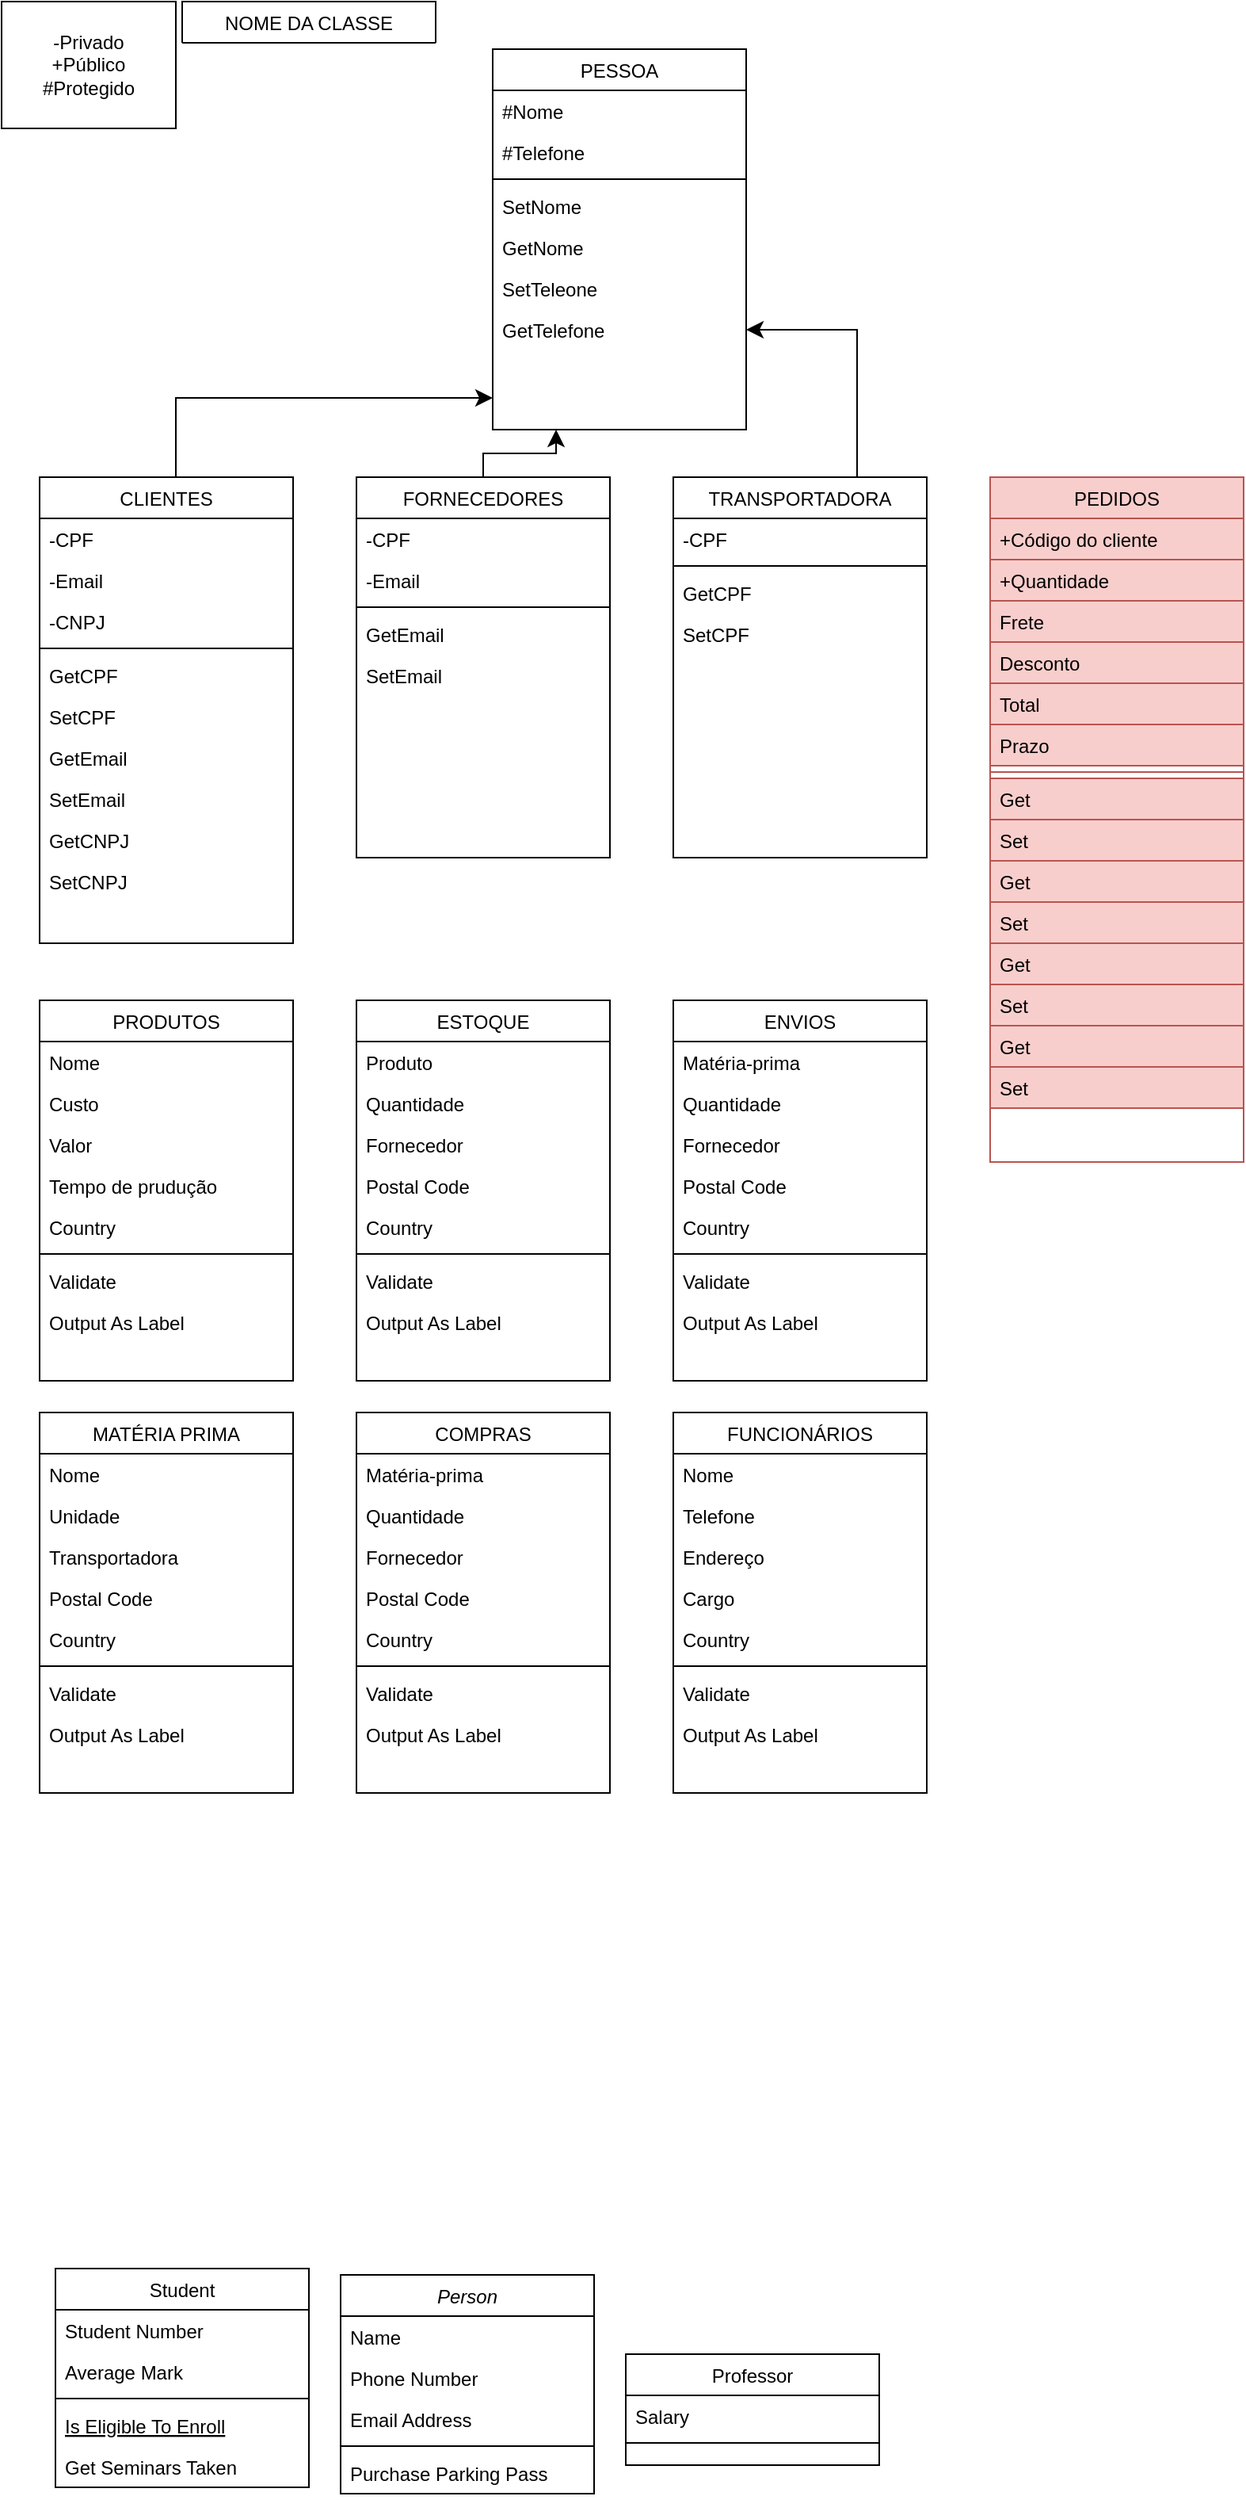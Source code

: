 <mxfile version="24.5.5" type="device">
  <diagram id="C5RBs43oDa-KdzZeNtuy" name="Page-1">
    <mxGraphModel dx="1434" dy="1951" grid="1" gridSize="10" guides="1" tooltips="1" connect="1" arrows="1" fold="1" page="1" pageScale="1" pageWidth="827" pageHeight="1169" math="0" shadow="0">
      <root>
        <mxCell id="WIyWlLk6GJQsqaUBKTNV-0" />
        <mxCell id="WIyWlLk6GJQsqaUBKTNV-1" parent="WIyWlLk6GJQsqaUBKTNV-0" />
        <mxCell id="zkfFHV4jXpPFQw0GAbJ--0" value="Person" style="swimlane;fontStyle=2;align=center;verticalAlign=top;childLayout=stackLayout;horizontal=1;startSize=26;horizontalStack=0;resizeParent=1;resizeLast=0;collapsible=1;marginBottom=0;rounded=0;shadow=0;strokeWidth=1;" parent="WIyWlLk6GJQsqaUBKTNV-1" vertex="1">
          <mxGeometry x="224" y="274" width="160" height="138" as="geometry">
            <mxRectangle x="230" y="140" width="160" height="26" as="alternateBounds" />
          </mxGeometry>
        </mxCell>
        <mxCell id="zkfFHV4jXpPFQw0GAbJ--1" value="Name" style="text;align=left;verticalAlign=top;spacingLeft=4;spacingRight=4;overflow=hidden;rotatable=0;points=[[0,0.5],[1,0.5]];portConstraint=eastwest;" parent="zkfFHV4jXpPFQw0GAbJ--0" vertex="1">
          <mxGeometry y="26" width="160" height="26" as="geometry" />
        </mxCell>
        <mxCell id="zkfFHV4jXpPFQw0GAbJ--2" value="Phone Number" style="text;align=left;verticalAlign=top;spacingLeft=4;spacingRight=4;overflow=hidden;rotatable=0;points=[[0,0.5],[1,0.5]];portConstraint=eastwest;rounded=0;shadow=0;html=0;" parent="zkfFHV4jXpPFQw0GAbJ--0" vertex="1">
          <mxGeometry y="52" width="160" height="26" as="geometry" />
        </mxCell>
        <mxCell id="zkfFHV4jXpPFQw0GAbJ--3" value="Email Address" style="text;align=left;verticalAlign=top;spacingLeft=4;spacingRight=4;overflow=hidden;rotatable=0;points=[[0,0.5],[1,0.5]];portConstraint=eastwest;rounded=0;shadow=0;html=0;" parent="zkfFHV4jXpPFQw0GAbJ--0" vertex="1">
          <mxGeometry y="78" width="160" height="26" as="geometry" />
        </mxCell>
        <mxCell id="zkfFHV4jXpPFQw0GAbJ--4" value="" style="line;html=1;strokeWidth=1;align=left;verticalAlign=middle;spacingTop=-1;spacingLeft=3;spacingRight=3;rotatable=0;labelPosition=right;points=[];portConstraint=eastwest;" parent="zkfFHV4jXpPFQw0GAbJ--0" vertex="1">
          <mxGeometry y="104" width="160" height="8" as="geometry" />
        </mxCell>
        <mxCell id="zkfFHV4jXpPFQw0GAbJ--5" value="Purchase Parking Pass" style="text;align=left;verticalAlign=top;spacingLeft=4;spacingRight=4;overflow=hidden;rotatable=0;points=[[0,0.5],[1,0.5]];portConstraint=eastwest;" parent="zkfFHV4jXpPFQw0GAbJ--0" vertex="1">
          <mxGeometry y="112" width="160" height="26" as="geometry" />
        </mxCell>
        <mxCell id="zkfFHV4jXpPFQw0GAbJ--6" value="Student" style="swimlane;fontStyle=0;align=center;verticalAlign=top;childLayout=stackLayout;horizontal=1;startSize=26;horizontalStack=0;resizeParent=1;resizeLast=0;collapsible=1;marginBottom=0;rounded=0;shadow=0;strokeWidth=1;" parent="WIyWlLk6GJQsqaUBKTNV-1" vertex="1">
          <mxGeometry x="44" y="270" width="160" height="138" as="geometry">
            <mxRectangle x="130" y="380" width="160" height="26" as="alternateBounds" />
          </mxGeometry>
        </mxCell>
        <mxCell id="zkfFHV4jXpPFQw0GAbJ--7" value="Student Number" style="text;align=left;verticalAlign=top;spacingLeft=4;spacingRight=4;overflow=hidden;rotatable=0;points=[[0,0.5],[1,0.5]];portConstraint=eastwest;" parent="zkfFHV4jXpPFQw0GAbJ--6" vertex="1">
          <mxGeometry y="26" width="160" height="26" as="geometry" />
        </mxCell>
        <mxCell id="zkfFHV4jXpPFQw0GAbJ--8" value="Average Mark" style="text;align=left;verticalAlign=top;spacingLeft=4;spacingRight=4;overflow=hidden;rotatable=0;points=[[0,0.5],[1,0.5]];portConstraint=eastwest;rounded=0;shadow=0;html=0;" parent="zkfFHV4jXpPFQw0GAbJ--6" vertex="1">
          <mxGeometry y="52" width="160" height="26" as="geometry" />
        </mxCell>
        <mxCell id="zkfFHV4jXpPFQw0GAbJ--9" value="" style="line;html=1;strokeWidth=1;align=left;verticalAlign=middle;spacingTop=-1;spacingLeft=3;spacingRight=3;rotatable=0;labelPosition=right;points=[];portConstraint=eastwest;" parent="zkfFHV4jXpPFQw0GAbJ--6" vertex="1">
          <mxGeometry y="78" width="160" height="8" as="geometry" />
        </mxCell>
        <mxCell id="zkfFHV4jXpPFQw0GAbJ--10" value="Is Eligible To Enroll" style="text;align=left;verticalAlign=top;spacingLeft=4;spacingRight=4;overflow=hidden;rotatable=0;points=[[0,0.5],[1,0.5]];portConstraint=eastwest;fontStyle=4" parent="zkfFHV4jXpPFQw0GAbJ--6" vertex="1">
          <mxGeometry y="86" width="160" height="26" as="geometry" />
        </mxCell>
        <mxCell id="zkfFHV4jXpPFQw0GAbJ--11" value="Get Seminars Taken" style="text;align=left;verticalAlign=top;spacingLeft=4;spacingRight=4;overflow=hidden;rotatable=0;points=[[0,0.5],[1,0.5]];portConstraint=eastwest;" parent="zkfFHV4jXpPFQw0GAbJ--6" vertex="1">
          <mxGeometry y="112" width="160" height="26" as="geometry" />
        </mxCell>
        <mxCell id="zkfFHV4jXpPFQw0GAbJ--13" value="Professor" style="swimlane;fontStyle=0;align=center;verticalAlign=top;childLayout=stackLayout;horizontal=1;startSize=26;horizontalStack=0;resizeParent=1;resizeLast=0;collapsible=1;marginBottom=0;rounded=0;shadow=0;strokeWidth=1;" parent="WIyWlLk6GJQsqaUBKTNV-1" vertex="1">
          <mxGeometry x="404" y="324" width="160" height="70" as="geometry">
            <mxRectangle x="340" y="380" width="170" height="26" as="alternateBounds" />
          </mxGeometry>
        </mxCell>
        <mxCell id="zkfFHV4jXpPFQw0GAbJ--14" value="Salary" style="text;align=left;verticalAlign=top;spacingLeft=4;spacingRight=4;overflow=hidden;rotatable=0;points=[[0,0.5],[1,0.5]];portConstraint=eastwest;" parent="zkfFHV4jXpPFQw0GAbJ--13" vertex="1">
          <mxGeometry y="26" width="160" height="26" as="geometry" />
        </mxCell>
        <mxCell id="zkfFHV4jXpPFQw0GAbJ--15" value="" style="line;html=1;strokeWidth=1;align=left;verticalAlign=middle;spacingTop=-1;spacingLeft=3;spacingRight=3;rotatable=0;labelPosition=right;points=[];portConstraint=eastwest;" parent="zkfFHV4jXpPFQw0GAbJ--13" vertex="1">
          <mxGeometry y="52" width="160" height="8" as="geometry" />
        </mxCell>
        <mxCell id="zkfFHV4jXpPFQw0GAbJ--17" value="CLIENTES" style="swimlane;fontStyle=0;align=center;verticalAlign=top;childLayout=stackLayout;horizontal=1;startSize=26;horizontalStack=0;resizeParent=1;resizeLast=0;collapsible=1;marginBottom=0;rounded=0;shadow=0;strokeWidth=1;" parent="WIyWlLk6GJQsqaUBKTNV-1" vertex="1">
          <mxGeometry x="34" y="-860" width="160" height="294" as="geometry">
            <mxRectangle x="44" y="-860" width="160" height="26" as="alternateBounds" />
          </mxGeometry>
        </mxCell>
        <mxCell id="zkfFHV4jXpPFQw0GAbJ--18" value="-CPF" style="text;align=left;verticalAlign=top;spacingLeft=4;spacingRight=4;overflow=hidden;rotatable=0;points=[[0,0.5],[1,0.5]];portConstraint=eastwest;" parent="zkfFHV4jXpPFQw0GAbJ--17" vertex="1">
          <mxGeometry y="26" width="160" height="26" as="geometry" />
        </mxCell>
        <mxCell id="zkfFHV4jXpPFQw0GAbJ--21" value="-Email" style="text;align=left;verticalAlign=top;spacingLeft=4;spacingRight=4;overflow=hidden;rotatable=0;points=[[0,0.5],[1,0.5]];portConstraint=eastwest;rounded=0;shadow=0;html=0;" parent="zkfFHV4jXpPFQw0GAbJ--17" vertex="1">
          <mxGeometry y="52" width="160" height="26" as="geometry" />
        </mxCell>
        <mxCell id="TMDbQo54YdMrXsF1f6q1-0" value="-CNPJ" style="text;align=left;verticalAlign=top;spacingLeft=4;spacingRight=4;overflow=hidden;rotatable=0;points=[[0,0.5],[1,0.5]];portConstraint=eastwest;" vertex="1" parent="zkfFHV4jXpPFQw0GAbJ--17">
          <mxGeometry y="78" width="160" height="26" as="geometry" />
        </mxCell>
        <mxCell id="zkfFHV4jXpPFQw0GAbJ--23" value="" style="line;html=1;strokeWidth=1;align=left;verticalAlign=middle;spacingTop=-1;spacingLeft=3;spacingRight=3;rotatable=0;labelPosition=right;points=[];portConstraint=eastwest;" parent="zkfFHV4jXpPFQw0GAbJ--17" vertex="1">
          <mxGeometry y="104" width="160" height="8" as="geometry" />
        </mxCell>
        <mxCell id="zkfFHV4jXpPFQw0GAbJ--24" value="GetCPF" style="text;align=left;verticalAlign=top;spacingLeft=4;spacingRight=4;overflow=hidden;rotatable=0;points=[[0,0.5],[1,0.5]];portConstraint=eastwest;" parent="zkfFHV4jXpPFQw0GAbJ--17" vertex="1">
          <mxGeometry y="112" width="160" height="26" as="geometry" />
        </mxCell>
        <mxCell id="TMDbQo54YdMrXsF1f6q1-1" value="SetCPF" style="text;align=left;verticalAlign=top;spacingLeft=4;spacingRight=4;overflow=hidden;rotatable=0;points=[[0,0.5],[1,0.5]];portConstraint=eastwest;" vertex="1" parent="zkfFHV4jXpPFQw0GAbJ--17">
          <mxGeometry y="138" width="160" height="26" as="geometry" />
        </mxCell>
        <mxCell id="TMDbQo54YdMrXsF1f6q1-2" value="GetEmail" style="text;align=left;verticalAlign=top;spacingLeft=4;spacingRight=4;overflow=hidden;rotatable=0;points=[[0,0.5],[1,0.5]];portConstraint=eastwest;" vertex="1" parent="zkfFHV4jXpPFQw0GAbJ--17">
          <mxGeometry y="164" width="160" height="26" as="geometry" />
        </mxCell>
        <mxCell id="TMDbQo54YdMrXsF1f6q1-3" value="SetEmail" style="text;align=left;verticalAlign=top;spacingLeft=4;spacingRight=4;overflow=hidden;rotatable=0;points=[[0,0.5],[1,0.5]];portConstraint=eastwest;" vertex="1" parent="zkfFHV4jXpPFQw0GAbJ--17">
          <mxGeometry y="190" width="160" height="26" as="geometry" />
        </mxCell>
        <mxCell id="TMDbQo54YdMrXsF1f6q1-5" value="GetCNPJ" style="text;align=left;verticalAlign=top;spacingLeft=4;spacingRight=4;overflow=hidden;rotatable=0;points=[[0,0.5],[1,0.5]];portConstraint=eastwest;" vertex="1" parent="zkfFHV4jXpPFQw0GAbJ--17">
          <mxGeometry y="216" width="160" height="26" as="geometry" />
        </mxCell>
        <mxCell id="TMDbQo54YdMrXsF1f6q1-6" value="SetCNPJ" style="text;align=left;verticalAlign=top;spacingLeft=4;spacingRight=4;overflow=hidden;rotatable=0;points=[[0,0.5],[1,0.5]];portConstraint=eastwest;" vertex="1" parent="zkfFHV4jXpPFQw0GAbJ--17">
          <mxGeometry y="242" width="160" height="26" as="geometry" />
        </mxCell>
        <mxCell id="bzeuxswG68OO9ZRUgIfh-0" value="FORNECEDORES" style="swimlane;fontStyle=0;align=center;verticalAlign=top;childLayout=stackLayout;horizontal=1;startSize=26;horizontalStack=0;resizeParent=1;resizeLast=0;collapsible=1;marginBottom=0;rounded=0;shadow=0;strokeWidth=1;" parent="WIyWlLk6GJQsqaUBKTNV-1" vertex="1">
          <mxGeometry x="234" y="-860" width="160" height="240" as="geometry">
            <mxRectangle x="234" y="-860" width="160" height="26" as="alternateBounds" />
          </mxGeometry>
        </mxCell>
        <mxCell id="bzeuxswG68OO9ZRUgIfh-1" value="-CPF" style="text;align=left;verticalAlign=top;spacingLeft=4;spacingRight=4;overflow=hidden;rotatable=0;points=[[0,0.5],[1,0.5]];portConstraint=eastwest;" parent="bzeuxswG68OO9ZRUgIfh-0" vertex="1">
          <mxGeometry y="26" width="160" height="26" as="geometry" />
        </mxCell>
        <mxCell id="bzeuxswG68OO9ZRUgIfh-3" value="-Email" style="text;align=left;verticalAlign=top;spacingLeft=4;spacingRight=4;overflow=hidden;rotatable=0;points=[[0,0.5],[1,0.5]];portConstraint=eastwest;rounded=0;shadow=0;html=0;" parent="bzeuxswG68OO9ZRUgIfh-0" vertex="1">
          <mxGeometry y="52" width="160" height="26" as="geometry" />
        </mxCell>
        <mxCell id="bzeuxswG68OO9ZRUgIfh-6" value="" style="line;html=1;strokeWidth=1;align=left;verticalAlign=middle;spacingTop=-1;spacingLeft=3;spacingRight=3;rotatable=0;labelPosition=right;points=[];portConstraint=eastwest;" parent="bzeuxswG68OO9ZRUgIfh-0" vertex="1">
          <mxGeometry y="78" width="160" height="8" as="geometry" />
        </mxCell>
        <mxCell id="TMDbQo54YdMrXsF1f6q1-10" value="GetEmail" style="text;align=left;verticalAlign=top;spacingLeft=4;spacingRight=4;overflow=hidden;rotatable=0;points=[[0,0.5],[1,0.5]];portConstraint=eastwest;" vertex="1" parent="bzeuxswG68OO9ZRUgIfh-0">
          <mxGeometry y="86" width="160" height="26" as="geometry" />
        </mxCell>
        <mxCell id="TMDbQo54YdMrXsF1f6q1-9" value="SetEmail" style="text;align=left;verticalAlign=top;spacingLeft=4;spacingRight=4;overflow=hidden;rotatable=0;points=[[0,0.5],[1,0.5]];portConstraint=eastwest;" vertex="1" parent="bzeuxswG68OO9ZRUgIfh-0">
          <mxGeometry y="112" width="160" height="26" as="geometry" />
        </mxCell>
        <mxCell id="bzeuxswG68OO9ZRUgIfh-9" value="TRANSPORTADORA" style="swimlane;fontStyle=0;align=center;verticalAlign=top;childLayout=stackLayout;horizontal=1;startSize=26;horizontalStack=0;resizeParent=1;resizeLast=0;collapsible=1;marginBottom=0;rounded=0;shadow=0;strokeWidth=1;" parent="WIyWlLk6GJQsqaUBKTNV-1" vertex="1">
          <mxGeometry x="434" y="-860" width="160" height="240" as="geometry">
            <mxRectangle x="434" y="-860" width="160" height="26" as="alternateBounds" />
          </mxGeometry>
        </mxCell>
        <mxCell id="bzeuxswG68OO9ZRUgIfh-10" value="-CPF" style="text;align=left;verticalAlign=top;spacingLeft=4;spacingRight=4;overflow=hidden;rotatable=0;points=[[0,0.5],[1,0.5]];portConstraint=eastwest;" parent="bzeuxswG68OO9ZRUgIfh-9" vertex="1">
          <mxGeometry y="26" width="160" height="26" as="geometry" />
        </mxCell>
        <mxCell id="bzeuxswG68OO9ZRUgIfh-15" value="" style="line;html=1;strokeWidth=1;align=left;verticalAlign=middle;spacingTop=-1;spacingLeft=3;spacingRight=3;rotatable=0;labelPosition=right;points=[];portConstraint=eastwest;" parent="bzeuxswG68OO9ZRUgIfh-9" vertex="1">
          <mxGeometry y="52" width="160" height="8" as="geometry" />
        </mxCell>
        <mxCell id="TMDbQo54YdMrXsF1f6q1-8" value="GetCPF" style="text;align=left;verticalAlign=top;spacingLeft=4;spacingRight=4;overflow=hidden;rotatable=0;points=[[0,0.5],[1,0.5]];portConstraint=eastwest;" vertex="1" parent="bzeuxswG68OO9ZRUgIfh-9">
          <mxGeometry y="60" width="160" height="26" as="geometry" />
        </mxCell>
        <mxCell id="TMDbQo54YdMrXsF1f6q1-7" value="SetCPF" style="text;align=left;verticalAlign=top;spacingLeft=4;spacingRight=4;overflow=hidden;rotatable=0;points=[[0,0.5],[1,0.5]];portConstraint=eastwest;" vertex="1" parent="bzeuxswG68OO9ZRUgIfh-9">
          <mxGeometry y="86" width="160" height="26" as="geometry" />
        </mxCell>
        <mxCell id="bzeuxswG68OO9ZRUgIfh-18" value="PEDIDOS" style="swimlane;fontStyle=0;align=center;verticalAlign=top;childLayout=stackLayout;horizontal=1;startSize=26;horizontalStack=0;resizeParent=1;resizeLast=0;collapsible=1;marginBottom=0;rounded=0;shadow=0;strokeWidth=1;fillColor=#f8cecc;strokeColor=#b85450;" parent="WIyWlLk6GJQsqaUBKTNV-1" vertex="1">
          <mxGeometry x="634" y="-860" width="160" height="432" as="geometry">
            <mxRectangle x="634" y="-860" width="160" height="26" as="alternateBounds" />
          </mxGeometry>
        </mxCell>
        <mxCell id="bzeuxswG68OO9ZRUgIfh-19" value="+Código do cliente" style="text;align=left;verticalAlign=top;spacingLeft=4;spacingRight=4;overflow=hidden;rotatable=0;points=[[0,0.5],[1,0.5]];portConstraint=eastwest;fillColor=#f8cecc;strokeColor=#b85450;" parent="bzeuxswG68OO9ZRUgIfh-18" vertex="1">
          <mxGeometry y="26" width="160" height="26" as="geometry" />
        </mxCell>
        <mxCell id="bzeuxswG68OO9ZRUgIfh-20" value="+Quantidade" style="text;align=left;verticalAlign=top;spacingLeft=4;spacingRight=4;overflow=hidden;rotatable=0;points=[[0,0.5],[1,0.5]];portConstraint=eastwest;rounded=0;shadow=0;html=0;fillColor=#f8cecc;strokeColor=#b85450;" parent="bzeuxswG68OO9ZRUgIfh-18" vertex="1">
          <mxGeometry y="52" width="160" height="26" as="geometry" />
        </mxCell>
        <mxCell id="bzeuxswG68OO9ZRUgIfh-21" value="Frete" style="text;align=left;verticalAlign=top;spacingLeft=4;spacingRight=4;overflow=hidden;rotatable=0;points=[[0,0.5],[1,0.5]];portConstraint=eastwest;rounded=0;shadow=0;html=0;fillColor=#f8cecc;strokeColor=#b85450;" parent="bzeuxswG68OO9ZRUgIfh-18" vertex="1">
          <mxGeometry y="78" width="160" height="26" as="geometry" />
        </mxCell>
        <mxCell id="bzeuxswG68OO9ZRUgIfh-22" value="Desconto" style="text;align=left;verticalAlign=top;spacingLeft=4;spacingRight=4;overflow=hidden;rotatable=0;points=[[0,0.5],[1,0.5]];portConstraint=eastwest;rounded=0;shadow=0;html=0;fillColor=#f8cecc;strokeColor=#b85450;" parent="bzeuxswG68OO9ZRUgIfh-18" vertex="1">
          <mxGeometry y="104" width="160" height="26" as="geometry" />
        </mxCell>
        <mxCell id="bzeuxswG68OO9ZRUgIfh-23" value="Total" style="text;align=left;verticalAlign=top;spacingLeft=4;spacingRight=4;overflow=hidden;rotatable=0;points=[[0,0.5],[1,0.5]];portConstraint=eastwest;rounded=0;shadow=0;html=0;fillColor=#f8cecc;strokeColor=#b85450;" parent="bzeuxswG68OO9ZRUgIfh-18" vertex="1">
          <mxGeometry y="130" width="160" height="26" as="geometry" />
        </mxCell>
        <mxCell id="bzeuxswG68OO9ZRUgIfh-81" value="Prazo" style="text;align=left;verticalAlign=top;spacingLeft=4;spacingRight=4;overflow=hidden;rotatable=0;points=[[0,0.5],[1,0.5]];portConstraint=eastwest;rounded=0;shadow=0;html=0;fillColor=#f8cecc;strokeColor=#b85450;" parent="bzeuxswG68OO9ZRUgIfh-18" vertex="1">
          <mxGeometry y="156" width="160" height="26" as="geometry" />
        </mxCell>
        <mxCell id="TMDbQo54YdMrXsF1f6q1-11" value="" style="line;html=1;strokeWidth=1;align=left;verticalAlign=middle;spacingTop=-1;spacingLeft=3;spacingRight=3;rotatable=0;labelPosition=right;points=[];portConstraint=eastwest;fillColor=#f8cecc;strokeColor=#b85450;" vertex="1" parent="bzeuxswG68OO9ZRUgIfh-18">
          <mxGeometry y="182" width="160" height="8" as="geometry" />
        </mxCell>
        <mxCell id="TMDbQo54YdMrXsF1f6q1-18" value="Get" style="text;align=left;verticalAlign=top;spacingLeft=4;spacingRight=4;overflow=hidden;rotatable=0;points=[[0,0.5],[1,0.5]];portConstraint=eastwest;fillColor=#f8cecc;strokeColor=#b85450;" vertex="1" parent="bzeuxswG68OO9ZRUgIfh-18">
          <mxGeometry y="190" width="160" height="26" as="geometry" />
        </mxCell>
        <mxCell id="TMDbQo54YdMrXsF1f6q1-17" value="Set" style="text;align=left;verticalAlign=top;spacingLeft=4;spacingRight=4;overflow=hidden;rotatable=0;points=[[0,0.5],[1,0.5]];portConstraint=eastwest;fillColor=#f8cecc;strokeColor=#b85450;" vertex="1" parent="bzeuxswG68OO9ZRUgIfh-18">
          <mxGeometry y="216" width="160" height="26" as="geometry" />
        </mxCell>
        <mxCell id="TMDbQo54YdMrXsF1f6q1-16" value="Get" style="text;align=left;verticalAlign=top;spacingLeft=4;spacingRight=4;overflow=hidden;rotatable=0;points=[[0,0.5],[1,0.5]];portConstraint=eastwest;fillColor=#f8cecc;strokeColor=#b85450;" vertex="1" parent="bzeuxswG68OO9ZRUgIfh-18">
          <mxGeometry y="242" width="160" height="26" as="geometry" />
        </mxCell>
        <mxCell id="TMDbQo54YdMrXsF1f6q1-15" value="Set" style="text;align=left;verticalAlign=top;spacingLeft=4;spacingRight=4;overflow=hidden;rotatable=0;points=[[0,0.5],[1,0.5]];portConstraint=eastwest;fillColor=#f8cecc;strokeColor=#b85450;" vertex="1" parent="bzeuxswG68OO9ZRUgIfh-18">
          <mxGeometry y="268" width="160" height="26" as="geometry" />
        </mxCell>
        <mxCell id="TMDbQo54YdMrXsF1f6q1-14" value="Get" style="text;align=left;verticalAlign=top;spacingLeft=4;spacingRight=4;overflow=hidden;rotatable=0;points=[[0,0.5],[1,0.5]];portConstraint=eastwest;fillColor=#f8cecc;strokeColor=#b85450;" vertex="1" parent="bzeuxswG68OO9ZRUgIfh-18">
          <mxGeometry y="294" width="160" height="26" as="geometry" />
        </mxCell>
        <mxCell id="TMDbQo54YdMrXsF1f6q1-13" value="Set" style="text;align=left;verticalAlign=top;spacingLeft=4;spacingRight=4;overflow=hidden;rotatable=0;points=[[0,0.5],[1,0.5]];portConstraint=eastwest;fillColor=#f8cecc;strokeColor=#b85450;" vertex="1" parent="bzeuxswG68OO9ZRUgIfh-18">
          <mxGeometry y="320" width="160" height="26" as="geometry" />
        </mxCell>
        <mxCell id="TMDbQo54YdMrXsF1f6q1-12" value="Get" style="text;align=left;verticalAlign=top;spacingLeft=4;spacingRight=4;overflow=hidden;rotatable=0;points=[[0,0.5],[1,0.5]];portConstraint=eastwest;fillColor=#f8cecc;strokeColor=#b85450;" vertex="1" parent="bzeuxswG68OO9ZRUgIfh-18">
          <mxGeometry y="346" width="160" height="26" as="geometry" />
        </mxCell>
        <mxCell id="TMDbQo54YdMrXsF1f6q1-19" value="Set" style="text;align=left;verticalAlign=top;spacingLeft=4;spacingRight=4;overflow=hidden;rotatable=0;points=[[0,0.5],[1,0.5]];portConstraint=eastwest;fillColor=#f8cecc;strokeColor=#b85450;" vertex="1" parent="bzeuxswG68OO9ZRUgIfh-18">
          <mxGeometry y="372" width="160" height="26" as="geometry" />
        </mxCell>
        <mxCell id="bzeuxswG68OO9ZRUgIfh-27" value="PRODUTOS" style="swimlane;fontStyle=0;align=center;verticalAlign=top;childLayout=stackLayout;horizontal=1;startSize=26;horizontalStack=0;resizeParent=1;resizeLast=0;collapsible=1;marginBottom=0;rounded=0;shadow=0;strokeWidth=1;" parent="WIyWlLk6GJQsqaUBKTNV-1" vertex="1">
          <mxGeometry x="34" y="-530" width="160" height="240" as="geometry">
            <mxRectangle x="34" y="-600" width="160" height="26" as="alternateBounds" />
          </mxGeometry>
        </mxCell>
        <mxCell id="bzeuxswG68OO9ZRUgIfh-28" value="Nome" style="text;align=left;verticalAlign=top;spacingLeft=4;spacingRight=4;overflow=hidden;rotatable=0;points=[[0,0.5],[1,0.5]];portConstraint=eastwest;" parent="bzeuxswG68OO9ZRUgIfh-27" vertex="1">
          <mxGeometry y="26" width="160" height="26" as="geometry" />
        </mxCell>
        <mxCell id="bzeuxswG68OO9ZRUgIfh-29" value="Custo" style="text;align=left;verticalAlign=top;spacingLeft=4;spacingRight=4;overflow=hidden;rotatable=0;points=[[0,0.5],[1,0.5]];portConstraint=eastwest;rounded=0;shadow=0;html=0;" parent="bzeuxswG68OO9ZRUgIfh-27" vertex="1">
          <mxGeometry y="52" width="160" height="26" as="geometry" />
        </mxCell>
        <mxCell id="bzeuxswG68OO9ZRUgIfh-30" value="Valor" style="text;align=left;verticalAlign=top;spacingLeft=4;spacingRight=4;overflow=hidden;rotatable=0;points=[[0,0.5],[1,0.5]];portConstraint=eastwest;rounded=0;shadow=0;html=0;" parent="bzeuxswG68OO9ZRUgIfh-27" vertex="1">
          <mxGeometry y="78" width="160" height="26" as="geometry" />
        </mxCell>
        <mxCell id="bzeuxswG68OO9ZRUgIfh-31" value="Tempo de prudução" style="text;align=left;verticalAlign=top;spacingLeft=4;spacingRight=4;overflow=hidden;rotatable=0;points=[[0,0.5],[1,0.5]];portConstraint=eastwest;rounded=0;shadow=0;html=0;" parent="bzeuxswG68OO9ZRUgIfh-27" vertex="1">
          <mxGeometry y="104" width="160" height="26" as="geometry" />
        </mxCell>
        <mxCell id="bzeuxswG68OO9ZRUgIfh-32" value="Country" style="text;align=left;verticalAlign=top;spacingLeft=4;spacingRight=4;overflow=hidden;rotatable=0;points=[[0,0.5],[1,0.5]];portConstraint=eastwest;rounded=0;shadow=0;html=0;" parent="bzeuxswG68OO9ZRUgIfh-27" vertex="1">
          <mxGeometry y="130" width="160" height="26" as="geometry" />
        </mxCell>
        <mxCell id="bzeuxswG68OO9ZRUgIfh-33" value="" style="line;html=1;strokeWidth=1;align=left;verticalAlign=middle;spacingTop=-1;spacingLeft=3;spacingRight=3;rotatable=0;labelPosition=right;points=[];portConstraint=eastwest;" parent="bzeuxswG68OO9ZRUgIfh-27" vertex="1">
          <mxGeometry y="156" width="160" height="8" as="geometry" />
        </mxCell>
        <mxCell id="bzeuxswG68OO9ZRUgIfh-34" value="Validate" style="text;align=left;verticalAlign=top;spacingLeft=4;spacingRight=4;overflow=hidden;rotatable=0;points=[[0,0.5],[1,0.5]];portConstraint=eastwest;" parent="bzeuxswG68OO9ZRUgIfh-27" vertex="1">
          <mxGeometry y="164" width="160" height="26" as="geometry" />
        </mxCell>
        <mxCell id="bzeuxswG68OO9ZRUgIfh-35" value="Output As Label" style="text;align=left;verticalAlign=top;spacingLeft=4;spacingRight=4;overflow=hidden;rotatable=0;points=[[0,0.5],[1,0.5]];portConstraint=eastwest;" parent="bzeuxswG68OO9ZRUgIfh-27" vertex="1">
          <mxGeometry y="190" width="160" height="26" as="geometry" />
        </mxCell>
        <mxCell id="bzeuxswG68OO9ZRUgIfh-36" value="NOME DA CLASSE" style="swimlane;fontStyle=0;align=center;verticalAlign=top;childLayout=stackLayout;horizontal=1;startSize=26;horizontalStack=0;resizeParent=1;resizeLast=0;collapsible=1;marginBottom=0;rounded=0;shadow=0;strokeWidth=1;" parent="WIyWlLk6GJQsqaUBKTNV-1" vertex="1" collapsed="1">
          <mxGeometry x="124" y="-1160" width="160" height="26" as="geometry">
            <mxRectangle x="124" y="-1160" width="160" height="240" as="alternateBounds" />
          </mxGeometry>
        </mxCell>
        <mxCell id="bzeuxswG68OO9ZRUgIfh-37" value="Atributos:" style="text;align=left;verticalAlign=top;spacingLeft=4;spacingRight=4;overflow=hidden;rotatable=0;points=[[0,0.5],[1,0.5]];portConstraint=eastwest;" parent="bzeuxswG68OO9ZRUgIfh-36" vertex="1">
          <mxGeometry y="26" width="160" height="74" as="geometry" />
        </mxCell>
        <mxCell id="bzeuxswG68OO9ZRUgIfh-42" value="" style="line;html=1;strokeWidth=1;align=left;verticalAlign=middle;spacingTop=-1;spacingLeft=3;spacingRight=3;rotatable=0;labelPosition=right;points=[];portConstraint=eastwest;" parent="bzeuxswG68OO9ZRUgIfh-36" vertex="1">
          <mxGeometry y="100" width="160" height="8" as="geometry" />
        </mxCell>
        <mxCell id="bzeuxswG68OO9ZRUgIfh-43" value="Métodos:" style="text;align=left;verticalAlign=top;spacingLeft=4;spacingRight=4;overflow=hidden;rotatable=0;points=[[0,0.5],[1,0.5]];portConstraint=eastwest;" parent="bzeuxswG68OO9ZRUgIfh-36" vertex="1">
          <mxGeometry y="108" width="160" height="26" as="geometry" />
        </mxCell>
        <mxCell id="bzeuxswG68OO9ZRUgIfh-45" value="ESTOQUE" style="swimlane;fontStyle=0;align=center;verticalAlign=top;childLayout=stackLayout;horizontal=1;startSize=26;horizontalStack=0;resizeParent=1;resizeLast=0;collapsible=1;marginBottom=0;rounded=0;shadow=0;strokeWidth=1;" parent="WIyWlLk6GJQsqaUBKTNV-1" vertex="1">
          <mxGeometry x="234" y="-530" width="160" height="240" as="geometry">
            <mxRectangle x="234" y="-600" width="160" height="26" as="alternateBounds" />
          </mxGeometry>
        </mxCell>
        <mxCell id="bzeuxswG68OO9ZRUgIfh-46" value="Produto" style="text;align=left;verticalAlign=top;spacingLeft=4;spacingRight=4;overflow=hidden;rotatable=0;points=[[0,0.5],[1,0.5]];portConstraint=eastwest;" parent="bzeuxswG68OO9ZRUgIfh-45" vertex="1">
          <mxGeometry y="26" width="160" height="26" as="geometry" />
        </mxCell>
        <mxCell id="bzeuxswG68OO9ZRUgIfh-47" value="Quantidade" style="text;align=left;verticalAlign=top;spacingLeft=4;spacingRight=4;overflow=hidden;rotatable=0;points=[[0,0.5],[1,0.5]];portConstraint=eastwest;rounded=0;shadow=0;html=0;" parent="bzeuxswG68OO9ZRUgIfh-45" vertex="1">
          <mxGeometry y="52" width="160" height="26" as="geometry" />
        </mxCell>
        <mxCell id="bzeuxswG68OO9ZRUgIfh-48" value="Fornecedor" style="text;align=left;verticalAlign=top;spacingLeft=4;spacingRight=4;overflow=hidden;rotatable=0;points=[[0,0.5],[1,0.5]];portConstraint=eastwest;rounded=0;shadow=0;html=0;" parent="bzeuxswG68OO9ZRUgIfh-45" vertex="1">
          <mxGeometry y="78" width="160" height="26" as="geometry" />
        </mxCell>
        <mxCell id="bzeuxswG68OO9ZRUgIfh-49" value="Postal Code" style="text;align=left;verticalAlign=top;spacingLeft=4;spacingRight=4;overflow=hidden;rotatable=0;points=[[0,0.5],[1,0.5]];portConstraint=eastwest;rounded=0;shadow=0;html=0;" parent="bzeuxswG68OO9ZRUgIfh-45" vertex="1">
          <mxGeometry y="104" width="160" height="26" as="geometry" />
        </mxCell>
        <mxCell id="bzeuxswG68OO9ZRUgIfh-50" value="Country" style="text;align=left;verticalAlign=top;spacingLeft=4;spacingRight=4;overflow=hidden;rotatable=0;points=[[0,0.5],[1,0.5]];portConstraint=eastwest;rounded=0;shadow=0;html=0;" parent="bzeuxswG68OO9ZRUgIfh-45" vertex="1">
          <mxGeometry y="130" width="160" height="26" as="geometry" />
        </mxCell>
        <mxCell id="bzeuxswG68OO9ZRUgIfh-51" value="" style="line;html=1;strokeWidth=1;align=left;verticalAlign=middle;spacingTop=-1;spacingLeft=3;spacingRight=3;rotatable=0;labelPosition=right;points=[];portConstraint=eastwest;" parent="bzeuxswG68OO9ZRUgIfh-45" vertex="1">
          <mxGeometry y="156" width="160" height="8" as="geometry" />
        </mxCell>
        <mxCell id="bzeuxswG68OO9ZRUgIfh-52" value="Validate" style="text;align=left;verticalAlign=top;spacingLeft=4;spacingRight=4;overflow=hidden;rotatable=0;points=[[0,0.5],[1,0.5]];portConstraint=eastwest;" parent="bzeuxswG68OO9ZRUgIfh-45" vertex="1">
          <mxGeometry y="164" width="160" height="26" as="geometry" />
        </mxCell>
        <mxCell id="bzeuxswG68OO9ZRUgIfh-53" value="Output As Label" style="text;align=left;verticalAlign=top;spacingLeft=4;spacingRight=4;overflow=hidden;rotatable=0;points=[[0,0.5],[1,0.5]];portConstraint=eastwest;" parent="bzeuxswG68OO9ZRUgIfh-45" vertex="1">
          <mxGeometry y="190" width="160" height="26" as="geometry" />
        </mxCell>
        <mxCell id="bzeuxswG68OO9ZRUgIfh-54" value="ENVIOS" style="swimlane;fontStyle=0;align=center;verticalAlign=top;childLayout=stackLayout;horizontal=1;startSize=26;horizontalStack=0;resizeParent=1;resizeLast=0;collapsible=1;marginBottom=0;rounded=0;shadow=0;strokeWidth=1;" parent="WIyWlLk6GJQsqaUBKTNV-1" vertex="1">
          <mxGeometry x="434" y="-530" width="160" height="240" as="geometry">
            <mxRectangle x="434" y="-600" width="160" height="26" as="alternateBounds" />
          </mxGeometry>
        </mxCell>
        <mxCell id="bzeuxswG68OO9ZRUgIfh-55" value="Matéria-prima" style="text;align=left;verticalAlign=top;spacingLeft=4;spacingRight=4;overflow=hidden;rotatable=0;points=[[0,0.5],[1,0.5]];portConstraint=eastwest;" parent="bzeuxswG68OO9ZRUgIfh-54" vertex="1">
          <mxGeometry y="26" width="160" height="26" as="geometry" />
        </mxCell>
        <mxCell id="bzeuxswG68OO9ZRUgIfh-56" value="Quantidade" style="text;align=left;verticalAlign=top;spacingLeft=4;spacingRight=4;overflow=hidden;rotatable=0;points=[[0,0.5],[1,0.5]];portConstraint=eastwest;rounded=0;shadow=0;html=0;" parent="bzeuxswG68OO9ZRUgIfh-54" vertex="1">
          <mxGeometry y="52" width="160" height="26" as="geometry" />
        </mxCell>
        <mxCell id="bzeuxswG68OO9ZRUgIfh-57" value="Fornecedor" style="text;align=left;verticalAlign=top;spacingLeft=4;spacingRight=4;overflow=hidden;rotatable=0;points=[[0,0.5],[1,0.5]];portConstraint=eastwest;rounded=0;shadow=0;html=0;" parent="bzeuxswG68OO9ZRUgIfh-54" vertex="1">
          <mxGeometry y="78" width="160" height="26" as="geometry" />
        </mxCell>
        <mxCell id="bzeuxswG68OO9ZRUgIfh-58" value="Postal Code" style="text;align=left;verticalAlign=top;spacingLeft=4;spacingRight=4;overflow=hidden;rotatable=0;points=[[0,0.5],[1,0.5]];portConstraint=eastwest;rounded=0;shadow=0;html=0;" parent="bzeuxswG68OO9ZRUgIfh-54" vertex="1">
          <mxGeometry y="104" width="160" height="26" as="geometry" />
        </mxCell>
        <mxCell id="bzeuxswG68OO9ZRUgIfh-59" value="Country" style="text;align=left;verticalAlign=top;spacingLeft=4;spacingRight=4;overflow=hidden;rotatable=0;points=[[0,0.5],[1,0.5]];portConstraint=eastwest;rounded=0;shadow=0;html=0;" parent="bzeuxswG68OO9ZRUgIfh-54" vertex="1">
          <mxGeometry y="130" width="160" height="26" as="geometry" />
        </mxCell>
        <mxCell id="bzeuxswG68OO9ZRUgIfh-60" value="" style="line;html=1;strokeWidth=1;align=left;verticalAlign=middle;spacingTop=-1;spacingLeft=3;spacingRight=3;rotatable=0;labelPosition=right;points=[];portConstraint=eastwest;" parent="bzeuxswG68OO9ZRUgIfh-54" vertex="1">
          <mxGeometry y="156" width="160" height="8" as="geometry" />
        </mxCell>
        <mxCell id="bzeuxswG68OO9ZRUgIfh-61" value="Validate" style="text;align=left;verticalAlign=top;spacingLeft=4;spacingRight=4;overflow=hidden;rotatable=0;points=[[0,0.5],[1,0.5]];portConstraint=eastwest;" parent="bzeuxswG68OO9ZRUgIfh-54" vertex="1">
          <mxGeometry y="164" width="160" height="26" as="geometry" />
        </mxCell>
        <mxCell id="bzeuxswG68OO9ZRUgIfh-62" value="Output As Label" style="text;align=left;verticalAlign=top;spacingLeft=4;spacingRight=4;overflow=hidden;rotatable=0;points=[[0,0.5],[1,0.5]];portConstraint=eastwest;" parent="bzeuxswG68OO9ZRUgIfh-54" vertex="1">
          <mxGeometry y="190" width="160" height="26" as="geometry" />
        </mxCell>
        <mxCell id="bzeuxswG68OO9ZRUgIfh-63" value="COMPRAS" style="swimlane;fontStyle=0;align=center;verticalAlign=top;childLayout=stackLayout;horizontal=1;startSize=26;horizontalStack=0;resizeParent=1;resizeLast=0;collapsible=1;marginBottom=0;rounded=0;shadow=0;strokeWidth=1;" parent="WIyWlLk6GJQsqaUBKTNV-1" vertex="1">
          <mxGeometry x="234" y="-270" width="160" height="240" as="geometry">
            <mxRectangle x="550" y="140" width="160" height="26" as="alternateBounds" />
          </mxGeometry>
        </mxCell>
        <mxCell id="bzeuxswG68OO9ZRUgIfh-64" value="Matéria-prima" style="text;align=left;verticalAlign=top;spacingLeft=4;spacingRight=4;overflow=hidden;rotatable=0;points=[[0,0.5],[1,0.5]];portConstraint=eastwest;" parent="bzeuxswG68OO9ZRUgIfh-63" vertex="1">
          <mxGeometry y="26" width="160" height="26" as="geometry" />
        </mxCell>
        <mxCell id="bzeuxswG68OO9ZRUgIfh-65" value="Quantidade" style="text;align=left;verticalAlign=top;spacingLeft=4;spacingRight=4;overflow=hidden;rotatable=0;points=[[0,0.5],[1,0.5]];portConstraint=eastwest;rounded=0;shadow=0;html=0;" parent="bzeuxswG68OO9ZRUgIfh-63" vertex="1">
          <mxGeometry y="52" width="160" height="26" as="geometry" />
        </mxCell>
        <mxCell id="bzeuxswG68OO9ZRUgIfh-66" value="Fornecedor" style="text;align=left;verticalAlign=top;spacingLeft=4;spacingRight=4;overflow=hidden;rotatable=0;points=[[0,0.5],[1,0.5]];portConstraint=eastwest;rounded=0;shadow=0;html=0;" parent="bzeuxswG68OO9ZRUgIfh-63" vertex="1">
          <mxGeometry y="78" width="160" height="26" as="geometry" />
        </mxCell>
        <mxCell id="bzeuxswG68OO9ZRUgIfh-67" value="Postal Code" style="text;align=left;verticalAlign=top;spacingLeft=4;spacingRight=4;overflow=hidden;rotatable=0;points=[[0,0.5],[1,0.5]];portConstraint=eastwest;rounded=0;shadow=0;html=0;" parent="bzeuxswG68OO9ZRUgIfh-63" vertex="1">
          <mxGeometry y="104" width="160" height="26" as="geometry" />
        </mxCell>
        <mxCell id="bzeuxswG68OO9ZRUgIfh-68" value="Country" style="text;align=left;verticalAlign=top;spacingLeft=4;spacingRight=4;overflow=hidden;rotatable=0;points=[[0,0.5],[1,0.5]];portConstraint=eastwest;rounded=0;shadow=0;html=0;" parent="bzeuxswG68OO9ZRUgIfh-63" vertex="1">
          <mxGeometry y="130" width="160" height="26" as="geometry" />
        </mxCell>
        <mxCell id="bzeuxswG68OO9ZRUgIfh-69" value="" style="line;html=1;strokeWidth=1;align=left;verticalAlign=middle;spacingTop=-1;spacingLeft=3;spacingRight=3;rotatable=0;labelPosition=right;points=[];portConstraint=eastwest;" parent="bzeuxswG68OO9ZRUgIfh-63" vertex="1">
          <mxGeometry y="156" width="160" height="8" as="geometry" />
        </mxCell>
        <mxCell id="bzeuxswG68OO9ZRUgIfh-70" value="Validate" style="text;align=left;verticalAlign=top;spacingLeft=4;spacingRight=4;overflow=hidden;rotatable=0;points=[[0,0.5],[1,0.5]];portConstraint=eastwest;" parent="bzeuxswG68OO9ZRUgIfh-63" vertex="1">
          <mxGeometry y="164" width="160" height="26" as="geometry" />
        </mxCell>
        <mxCell id="bzeuxswG68OO9ZRUgIfh-71" value="Output As Label" style="text;align=left;verticalAlign=top;spacingLeft=4;spacingRight=4;overflow=hidden;rotatable=0;points=[[0,0.5],[1,0.5]];portConstraint=eastwest;" parent="bzeuxswG68OO9ZRUgIfh-63" vertex="1">
          <mxGeometry y="190" width="160" height="26" as="geometry" />
        </mxCell>
        <mxCell id="bzeuxswG68OO9ZRUgIfh-72" value="MATÉRIA PRIMA" style="swimlane;fontStyle=0;align=center;verticalAlign=top;childLayout=stackLayout;horizontal=1;startSize=26;horizontalStack=0;resizeParent=1;resizeLast=0;collapsible=1;marginBottom=0;rounded=0;shadow=0;strokeWidth=1;" parent="WIyWlLk6GJQsqaUBKTNV-1" vertex="1">
          <mxGeometry x="34" y="-270" width="160" height="240" as="geometry">
            <mxRectangle x="550" y="140" width="160" height="26" as="alternateBounds" />
          </mxGeometry>
        </mxCell>
        <mxCell id="bzeuxswG68OO9ZRUgIfh-73" value="Nome" style="text;align=left;verticalAlign=top;spacingLeft=4;spacingRight=4;overflow=hidden;rotatable=0;points=[[0,0.5],[1,0.5]];portConstraint=eastwest;" parent="bzeuxswG68OO9ZRUgIfh-72" vertex="1">
          <mxGeometry y="26" width="160" height="26" as="geometry" />
        </mxCell>
        <mxCell id="bzeuxswG68OO9ZRUgIfh-74" value="Unidade" style="text;align=left;verticalAlign=top;spacingLeft=4;spacingRight=4;overflow=hidden;rotatable=0;points=[[0,0.5],[1,0.5]];portConstraint=eastwest;rounded=0;shadow=0;html=0;" parent="bzeuxswG68OO9ZRUgIfh-72" vertex="1">
          <mxGeometry y="52" width="160" height="26" as="geometry" />
        </mxCell>
        <mxCell id="bzeuxswG68OO9ZRUgIfh-75" value="Transportadora" style="text;align=left;verticalAlign=top;spacingLeft=4;spacingRight=4;overflow=hidden;rotatable=0;points=[[0,0.5],[1,0.5]];portConstraint=eastwest;rounded=0;shadow=0;html=0;" parent="bzeuxswG68OO9ZRUgIfh-72" vertex="1">
          <mxGeometry y="78" width="160" height="26" as="geometry" />
        </mxCell>
        <mxCell id="bzeuxswG68OO9ZRUgIfh-76" value="Postal Code" style="text;align=left;verticalAlign=top;spacingLeft=4;spacingRight=4;overflow=hidden;rotatable=0;points=[[0,0.5],[1,0.5]];portConstraint=eastwest;rounded=0;shadow=0;html=0;" parent="bzeuxswG68OO9ZRUgIfh-72" vertex="1">
          <mxGeometry y="104" width="160" height="26" as="geometry" />
        </mxCell>
        <mxCell id="bzeuxswG68OO9ZRUgIfh-77" value="Country" style="text;align=left;verticalAlign=top;spacingLeft=4;spacingRight=4;overflow=hidden;rotatable=0;points=[[0,0.5],[1,0.5]];portConstraint=eastwest;rounded=0;shadow=0;html=0;" parent="bzeuxswG68OO9ZRUgIfh-72" vertex="1">
          <mxGeometry y="130" width="160" height="26" as="geometry" />
        </mxCell>
        <mxCell id="bzeuxswG68OO9ZRUgIfh-78" value="" style="line;html=1;strokeWidth=1;align=left;verticalAlign=middle;spacingTop=-1;spacingLeft=3;spacingRight=3;rotatable=0;labelPosition=right;points=[];portConstraint=eastwest;" parent="bzeuxswG68OO9ZRUgIfh-72" vertex="1">
          <mxGeometry y="156" width="160" height="8" as="geometry" />
        </mxCell>
        <mxCell id="bzeuxswG68OO9ZRUgIfh-79" value="Validate" style="text;align=left;verticalAlign=top;spacingLeft=4;spacingRight=4;overflow=hidden;rotatable=0;points=[[0,0.5],[1,0.5]];portConstraint=eastwest;" parent="bzeuxswG68OO9ZRUgIfh-72" vertex="1">
          <mxGeometry y="164" width="160" height="26" as="geometry" />
        </mxCell>
        <mxCell id="bzeuxswG68OO9ZRUgIfh-80" value="Output As Label" style="text;align=left;verticalAlign=top;spacingLeft=4;spacingRight=4;overflow=hidden;rotatable=0;points=[[0,0.5],[1,0.5]];portConstraint=eastwest;" parent="bzeuxswG68OO9ZRUgIfh-72" vertex="1">
          <mxGeometry y="190" width="160" height="26" as="geometry" />
        </mxCell>
        <mxCell id="bzeuxswG68OO9ZRUgIfh-82" value="&lt;div&gt;-Privado&lt;/div&gt;&lt;div&gt;+Público&lt;br&gt;&lt;/div&gt;&lt;div&gt;#Protegido&lt;/div&gt;" style="html=1;whiteSpace=wrap;" parent="WIyWlLk6GJQsqaUBKTNV-1" vertex="1">
          <mxGeometry x="10" y="-1160" width="110" height="80" as="geometry" />
        </mxCell>
        <mxCell id="zMXT4JjG5BjqkH4rrJaa-0" value="PESSOA" style="swimlane;fontStyle=0;align=center;verticalAlign=top;childLayout=stackLayout;horizontal=1;startSize=26;horizontalStack=0;resizeParent=1;resizeLast=0;collapsible=1;marginBottom=0;rounded=0;shadow=0;strokeWidth=1;" parent="WIyWlLk6GJQsqaUBKTNV-1" vertex="1">
          <mxGeometry x="320" y="-1130" width="160" height="240" as="geometry">
            <mxRectangle x="320" y="-990" width="160" height="26" as="alternateBounds" />
          </mxGeometry>
        </mxCell>
        <mxCell id="zMXT4JjG5BjqkH4rrJaa-1" value="#Nome" style="text;align=left;verticalAlign=top;spacingLeft=4;spacingRight=4;overflow=hidden;rotatable=0;points=[[0,0.5],[1,0.5]];portConstraint=eastwest;" parent="zMXT4JjG5BjqkH4rrJaa-0" vertex="1">
          <mxGeometry y="26" width="160" height="26" as="geometry" />
        </mxCell>
        <mxCell id="zMXT4JjG5BjqkH4rrJaa-2" value="#Telefone" style="text;align=left;verticalAlign=top;spacingLeft=4;spacingRight=4;overflow=hidden;rotatable=0;points=[[0,0.5],[1,0.5]];portConstraint=eastwest;rounded=0;shadow=0;html=0;" parent="zMXT4JjG5BjqkH4rrJaa-0" vertex="1">
          <mxGeometry y="52" width="160" height="26" as="geometry" />
        </mxCell>
        <mxCell id="zMXT4JjG5BjqkH4rrJaa-5" value="" style="line;html=1;strokeWidth=1;align=left;verticalAlign=middle;spacingTop=-1;spacingLeft=3;spacingRight=3;rotatable=0;labelPosition=right;points=[];portConstraint=eastwest;" parent="zMXT4JjG5BjqkH4rrJaa-0" vertex="1">
          <mxGeometry y="78" width="160" height="8" as="geometry" />
        </mxCell>
        <mxCell id="zMXT4JjG5BjqkH4rrJaa-6" value="SetNome" style="text;align=left;verticalAlign=top;spacingLeft=4;spacingRight=4;overflow=hidden;rotatable=0;points=[[0,0.5],[1,0.5]];portConstraint=eastwest;" parent="zMXT4JjG5BjqkH4rrJaa-0" vertex="1">
          <mxGeometry y="86" width="160" height="26" as="geometry" />
        </mxCell>
        <mxCell id="zMXT4JjG5BjqkH4rrJaa-7" value="GetNome&#xa;&#xa;" style="text;align=left;verticalAlign=top;spacingLeft=4;spacingRight=4;overflow=hidden;rotatable=0;points=[[0,0.5],[1,0.5]];portConstraint=eastwest;" parent="zMXT4JjG5BjqkH4rrJaa-0" vertex="1">
          <mxGeometry y="112" width="160" height="26" as="geometry" />
        </mxCell>
        <mxCell id="zMXT4JjG5BjqkH4rrJaa-8" value="SetTeleone&#xa;&#xa;" style="text;align=left;verticalAlign=top;spacingLeft=4;spacingRight=4;overflow=hidden;rotatable=0;points=[[0,0.5],[1,0.5]];portConstraint=eastwest;" parent="zMXT4JjG5BjqkH4rrJaa-0" vertex="1">
          <mxGeometry y="138" width="160" height="26" as="geometry" />
        </mxCell>
        <mxCell id="zMXT4JjG5BjqkH4rrJaa-9" value="GetTelefone&#xa;&#xa;" style="text;align=left;verticalAlign=top;spacingLeft=4;spacingRight=4;overflow=hidden;rotatable=0;points=[[0,0.5],[1,0.5]];portConstraint=eastwest;" parent="zMXT4JjG5BjqkH4rrJaa-0" vertex="1">
          <mxGeometry y="164" width="160" height="26" as="geometry" />
        </mxCell>
        <mxCell id="zMXT4JjG5BjqkH4rrJaa-10" value="" style="edgeStyle=elbowEdgeStyle;elbow=horizontal;endArrow=classic;html=1;curved=0;rounded=0;endSize=8;startSize=8;exitX=0.5;exitY=0;exitDx=0;exitDy=0;" parent="WIyWlLk6GJQsqaUBKTNV-1" source="zkfFHV4jXpPFQw0GAbJ--17" edge="1">
          <mxGeometry width="50" height="50" relative="1" as="geometry">
            <mxPoint x="140" y="-900" as="sourcePoint" />
            <mxPoint x="320" y="-910" as="targetPoint" />
            <Array as="points">
              <mxPoint x="120" y="-855.01" />
            </Array>
          </mxGeometry>
        </mxCell>
        <mxCell id="zMXT4JjG5BjqkH4rrJaa-11" value="" style="edgeStyle=elbowEdgeStyle;elbow=vertical;endArrow=classic;html=1;curved=0;rounded=0;endSize=8;startSize=8;entryX=0.25;entryY=1;entryDx=0;entryDy=0;" parent="WIyWlLk6GJQsqaUBKTNV-1" source="bzeuxswG68OO9ZRUgIfh-0" target="zMXT4JjG5BjqkH4rrJaa-0" edge="1">
          <mxGeometry width="50" height="50" relative="1" as="geometry">
            <mxPoint x="360" y="-870" as="sourcePoint" />
            <mxPoint x="440" y="-790" as="targetPoint" />
            <Array as="points" />
          </mxGeometry>
        </mxCell>
        <mxCell id="zMXT4JjG5BjqkH4rrJaa-13" value="" style="edgeStyle=elbowEdgeStyle;elbow=horizontal;endArrow=classic;html=1;curved=0;rounded=0;endSize=8;startSize=8;entryX=1;entryY=0.5;entryDx=0;entryDy=0;" parent="WIyWlLk6GJQsqaUBKTNV-1" target="zMXT4JjG5BjqkH4rrJaa-9" edge="1">
          <mxGeometry width="50" height="50" relative="1" as="geometry">
            <mxPoint x="550" y="-860" as="sourcePoint" />
            <mxPoint x="564" y="-1000" as="targetPoint" />
            <Array as="points">
              <mxPoint x="550" y="-910" />
            </Array>
          </mxGeometry>
        </mxCell>
        <mxCell id="zMXT4JjG5BjqkH4rrJaa-14" value="FUNCIONÁRIOS" style="swimlane;fontStyle=0;align=center;verticalAlign=top;childLayout=stackLayout;horizontal=1;startSize=26;horizontalStack=0;resizeParent=1;resizeLast=0;collapsible=1;marginBottom=0;rounded=0;shadow=0;strokeWidth=1;" parent="WIyWlLk6GJQsqaUBKTNV-1" vertex="1">
          <mxGeometry x="434" y="-270" width="160" height="240" as="geometry">
            <mxRectangle x="434" y="-600" width="160" height="26" as="alternateBounds" />
          </mxGeometry>
        </mxCell>
        <mxCell id="zMXT4JjG5BjqkH4rrJaa-15" value="Nome" style="text;align=left;verticalAlign=top;spacingLeft=4;spacingRight=4;overflow=hidden;rotatable=0;points=[[0,0.5],[1,0.5]];portConstraint=eastwest;" parent="zMXT4JjG5BjqkH4rrJaa-14" vertex="1">
          <mxGeometry y="26" width="160" height="26" as="geometry" />
        </mxCell>
        <mxCell id="zMXT4JjG5BjqkH4rrJaa-16" value="Telefone" style="text;align=left;verticalAlign=top;spacingLeft=4;spacingRight=4;overflow=hidden;rotatable=0;points=[[0,0.5],[1,0.5]];portConstraint=eastwest;rounded=0;shadow=0;html=0;" parent="zMXT4JjG5BjqkH4rrJaa-14" vertex="1">
          <mxGeometry y="52" width="160" height="26" as="geometry" />
        </mxCell>
        <mxCell id="zMXT4JjG5BjqkH4rrJaa-17" value="Endereço" style="text;align=left;verticalAlign=top;spacingLeft=4;spacingRight=4;overflow=hidden;rotatable=0;points=[[0,0.5],[1,0.5]];portConstraint=eastwest;rounded=0;shadow=0;html=0;" parent="zMXT4JjG5BjqkH4rrJaa-14" vertex="1">
          <mxGeometry y="78" width="160" height="26" as="geometry" />
        </mxCell>
        <mxCell id="zMXT4JjG5BjqkH4rrJaa-18" value="Cargo" style="text;align=left;verticalAlign=top;spacingLeft=4;spacingRight=4;overflow=hidden;rotatable=0;points=[[0,0.5],[1,0.5]];portConstraint=eastwest;rounded=0;shadow=0;html=0;" parent="zMXT4JjG5BjqkH4rrJaa-14" vertex="1">
          <mxGeometry y="104" width="160" height="26" as="geometry" />
        </mxCell>
        <mxCell id="zMXT4JjG5BjqkH4rrJaa-19" value="Country" style="text;align=left;verticalAlign=top;spacingLeft=4;spacingRight=4;overflow=hidden;rotatable=0;points=[[0,0.5],[1,0.5]];portConstraint=eastwest;rounded=0;shadow=0;html=0;" parent="zMXT4JjG5BjqkH4rrJaa-14" vertex="1">
          <mxGeometry y="130" width="160" height="26" as="geometry" />
        </mxCell>
        <mxCell id="zMXT4JjG5BjqkH4rrJaa-20" value="" style="line;html=1;strokeWidth=1;align=left;verticalAlign=middle;spacingTop=-1;spacingLeft=3;spacingRight=3;rotatable=0;labelPosition=right;points=[];portConstraint=eastwest;" parent="zMXT4JjG5BjqkH4rrJaa-14" vertex="1">
          <mxGeometry y="156" width="160" height="8" as="geometry" />
        </mxCell>
        <mxCell id="zMXT4JjG5BjqkH4rrJaa-21" value="Validate" style="text;align=left;verticalAlign=top;spacingLeft=4;spacingRight=4;overflow=hidden;rotatable=0;points=[[0,0.5],[1,0.5]];portConstraint=eastwest;" parent="zMXT4JjG5BjqkH4rrJaa-14" vertex="1">
          <mxGeometry y="164" width="160" height="26" as="geometry" />
        </mxCell>
        <mxCell id="zMXT4JjG5BjqkH4rrJaa-22" value="Output As Label" style="text;align=left;verticalAlign=top;spacingLeft=4;spacingRight=4;overflow=hidden;rotatable=0;points=[[0,0.5],[1,0.5]];portConstraint=eastwest;" parent="zMXT4JjG5BjqkH4rrJaa-14" vertex="1">
          <mxGeometry y="190" width="160" height="26" as="geometry" />
        </mxCell>
      </root>
    </mxGraphModel>
  </diagram>
</mxfile>
